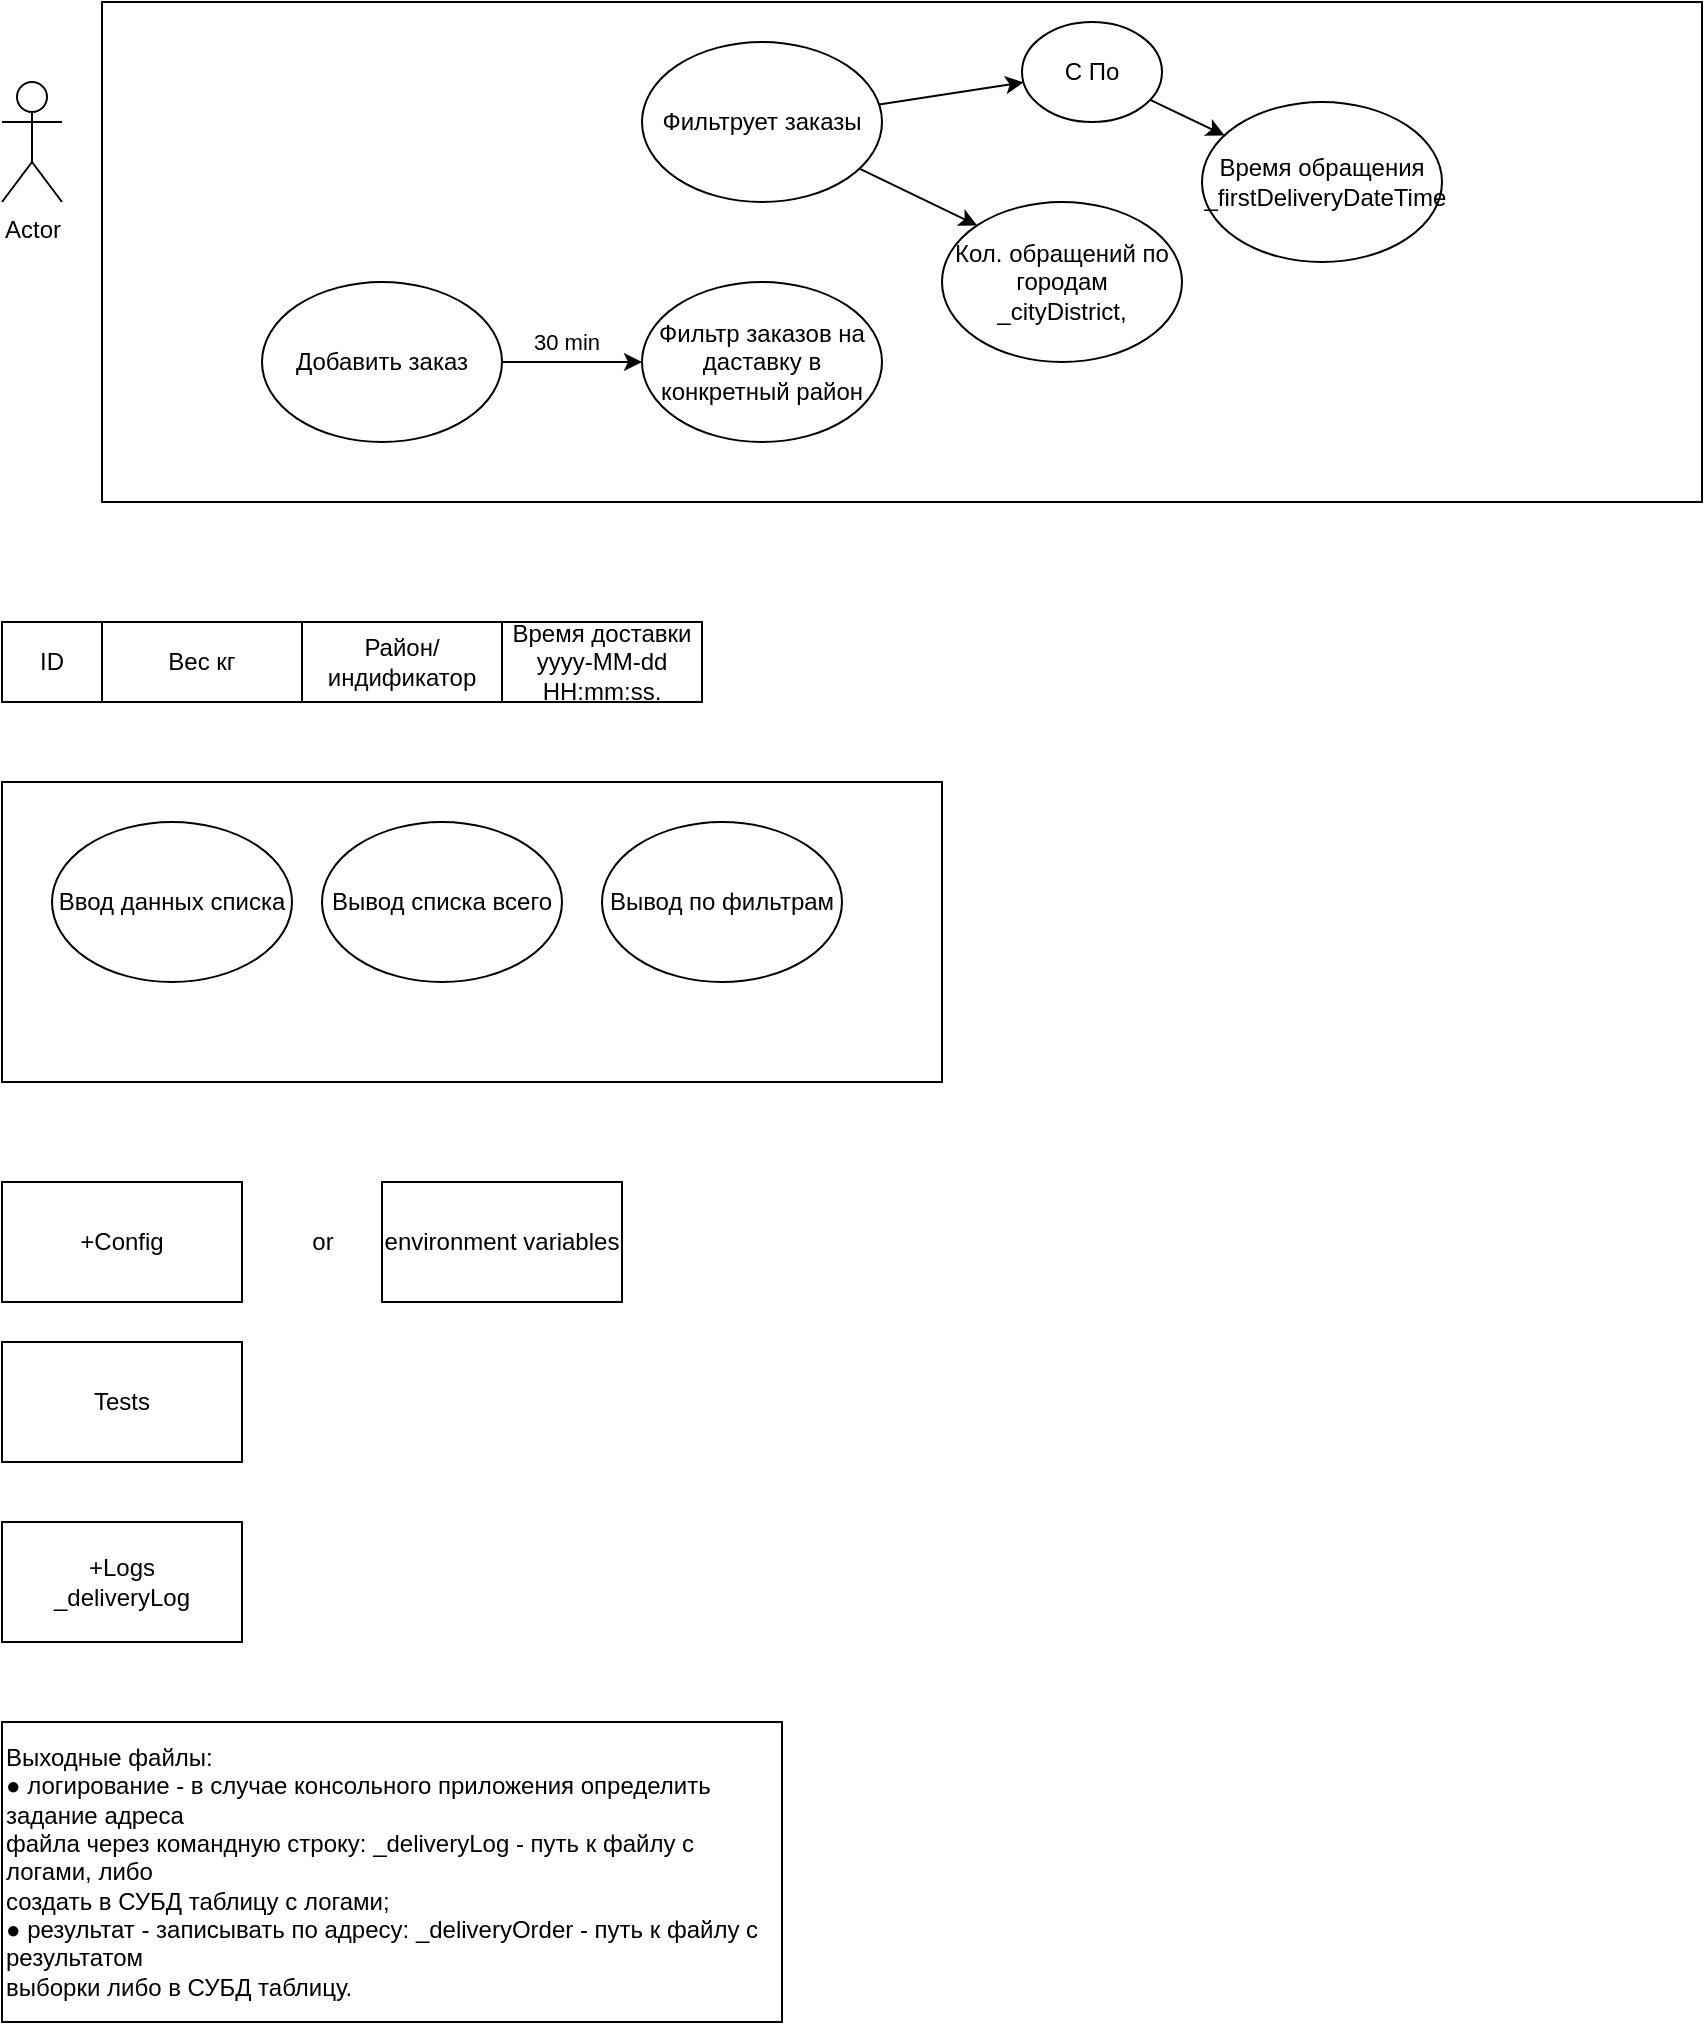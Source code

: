 <mxfile>
    <diagram id="bBDUrUussYN1V0q8UL7m" name="Page-1">
        <mxGraphModel dx="715" dy="331" grid="1" gridSize="10" guides="1" tooltips="1" connect="1" arrows="1" fold="1" page="1" pageScale="1" pageWidth="827" pageHeight="1169" math="0" shadow="0">
            <root>
                <mxCell id="0"/>
                <mxCell id="1" parent="0"/>
                <mxCell id="2" value="Actor" style="shape=umlActor;verticalLabelPosition=bottom;verticalAlign=top;html=1;outlineConnect=0;" parent="1" vertex="1">
                    <mxGeometry x="80" y="170" width="30" height="60" as="geometry"/>
                </mxCell>
                <mxCell id="3" value="" style="rounded=0;whiteSpace=wrap;html=1;" parent="1" vertex="1">
                    <mxGeometry x="130" y="130" width="800" height="250" as="geometry"/>
                </mxCell>
                <mxCell id="6" value="" style="edgeStyle=none;html=1;" parent="1" source="4" target="5" edge="1">
                    <mxGeometry relative="1" as="geometry"/>
                </mxCell>
                <mxCell id="33" style="edgeStyle=none;html=1;entryX=0;entryY=0;entryDx=0;entryDy=0;" edge="1" parent="1" source="4" target="8">
                    <mxGeometry relative="1" as="geometry"/>
                </mxCell>
                <mxCell id="4" value="Фильтрует заказы" style="ellipse;whiteSpace=wrap;html=1;" parent="1" vertex="1">
                    <mxGeometry x="400" y="150" width="120" height="80" as="geometry"/>
                </mxCell>
                <mxCell id="12" value="" style="edgeStyle=none;html=1;" parent="1" source="5" target="11" edge="1">
                    <mxGeometry relative="1" as="geometry"/>
                </mxCell>
                <mxCell id="5" value="С По" style="ellipse;whiteSpace=wrap;html=1;" parent="1" vertex="1">
                    <mxGeometry x="590" y="140" width="70" height="50" as="geometry"/>
                </mxCell>
                <mxCell id="8" value="Кол. обращений по городам&lt;br&gt;_cityDistrict," style="ellipse;whiteSpace=wrap;html=1;" parent="1" vertex="1">
                    <mxGeometry x="550" y="230" width="120" height="80" as="geometry"/>
                </mxCell>
                <mxCell id="11" value="Время обращения&lt;br&gt;&amp;nbsp;_firstDeliveryDateTime" style="ellipse;whiteSpace=wrap;html=1;" parent="1" vertex="1">
                    <mxGeometry x="680" y="180" width="120" height="80" as="geometry"/>
                </mxCell>
                <mxCell id="13" value="ID" style="rounded=0;whiteSpace=wrap;html=1;" parent="1" vertex="1">
                    <mxGeometry x="80" y="440" width="50" height="40" as="geometry"/>
                </mxCell>
                <mxCell id="15" value="Вес кг" style="rounded=0;whiteSpace=wrap;html=1;" parent="1" vertex="1">
                    <mxGeometry x="130" y="440" width="100" height="40" as="geometry"/>
                </mxCell>
                <mxCell id="16" value="Район/индификатор" style="rounded=0;whiteSpace=wrap;html=1;" parent="1" vertex="1">
                    <mxGeometry x="230" y="440" width="100" height="40" as="geometry"/>
                </mxCell>
                <mxCell id="17" value="Время доставки&lt;br&gt;yyyy-MM-dd HH:mm:ss." style="rounded=0;whiteSpace=wrap;html=1;" parent="1" vertex="1">
                    <mxGeometry x="330" y="440" width="100" height="40" as="geometry"/>
                </mxCell>
                <mxCell id="25" value="" style="edgeStyle=none;html=1;" parent="1" source="23" target="24" edge="1">
                    <mxGeometry relative="1" as="geometry"/>
                </mxCell>
                <mxCell id="26" value="30 min" style="edgeLabel;html=1;align=center;verticalAlign=middle;resizable=0;points=[];" parent="25" vertex="1" connectable="0">
                    <mxGeometry x="0.575" relative="1" as="geometry">
                        <mxPoint x="-23" y="-10" as="offset"/>
                    </mxGeometry>
                </mxCell>
                <mxCell id="23" value="Добавить заказ" style="ellipse;whiteSpace=wrap;html=1;" parent="1" vertex="1">
                    <mxGeometry x="210" y="270" width="120" height="80" as="geometry"/>
                </mxCell>
                <mxCell id="24" value="Фильтр заказов на даставку в конкретный район" style="ellipse;whiteSpace=wrap;html=1;" parent="1" vertex="1">
                    <mxGeometry x="400" y="270" width="120" height="80" as="geometry"/>
                </mxCell>
                <mxCell id="27" value="+Config" style="rounded=0;whiteSpace=wrap;html=1;" parent="1" vertex="1">
                    <mxGeometry x="80" y="720" width="120" height="60" as="geometry"/>
                </mxCell>
                <mxCell id="28" value="or" style="text;html=1;align=center;verticalAlign=middle;resizable=0;points=[];autosize=1;strokeColor=none;fillColor=none;" parent="1" vertex="1">
                    <mxGeometry x="225" y="735" width="30" height="30" as="geometry"/>
                </mxCell>
                <mxCell id="29" value="&lt;span style=&quot;&quot; data-src-align=&quot;11:5&quot; class=&quot;EzKURWReUAB5oZgtQNkl&quot;&gt;environment&lt;/span&gt;&lt;span style=&quot;&quot;&gt; &lt;/span&gt;&lt;span style=&quot;&quot; data-src-align=&quot;0:10&quot; class=&quot;EzKURWReUAB5oZgtQNkl&quot;&gt;variables&lt;/span&gt;" style="whiteSpace=wrap;html=1;" parent="1" vertex="1">
                    <mxGeometry x="270" y="720" width="120" height="60" as="geometry"/>
                </mxCell>
                <mxCell id="30" value="Tests" style="rounded=0;whiteSpace=wrap;html=1;" parent="1" vertex="1">
                    <mxGeometry x="80" y="800" width="120" height="60" as="geometry"/>
                </mxCell>
                <mxCell id="31" value="+Logs&lt;br&gt;_deliveryLog" style="rounded=0;whiteSpace=wrap;html=1;" parent="1" vertex="1">
                    <mxGeometry x="80" y="890" width="120" height="60" as="geometry"/>
                </mxCell>
                <mxCell id="32" value="&lt;div&gt;Выходные файлы:&lt;/div&gt;&lt;div&gt;● логирование - в случае консольного приложения определить задание адреса&lt;/div&gt;&lt;div&gt;файла через командную строку: _deliveryLog - путь к файлу с логами, либо&lt;/div&gt;&lt;div&gt;создать в СУБД таблицу с логами;&lt;/div&gt;&lt;div&gt;● результат - записывать по адресу: _deliveryOrder - путь к файлу с результатом&lt;/div&gt;&lt;div&gt;выборки либо в СУБД таблицу.&lt;/div&gt;" style="whiteSpace=wrap;html=1;align=left;" parent="1" vertex="1">
                    <mxGeometry x="80" y="990" width="390" height="150" as="geometry"/>
                </mxCell>
                <mxCell id="34" value="" style="rounded=0;whiteSpace=wrap;html=1;" vertex="1" parent="1">
                    <mxGeometry x="80" y="520" width="470" height="150" as="geometry"/>
                </mxCell>
                <mxCell id="35" value="Ввод данных списка" style="ellipse;whiteSpace=wrap;html=1;" vertex="1" parent="1">
                    <mxGeometry x="105" y="540" width="120" height="80" as="geometry"/>
                </mxCell>
                <mxCell id="36" value="Вывод списка всего" style="ellipse;whiteSpace=wrap;html=1;" vertex="1" parent="1">
                    <mxGeometry x="240" y="540" width="120" height="80" as="geometry"/>
                </mxCell>
                <mxCell id="37" value="Вывод по фильтрам" style="ellipse;whiteSpace=wrap;html=1;" vertex="1" parent="1">
                    <mxGeometry x="380" y="540" width="120" height="80" as="geometry"/>
                </mxCell>
            </root>
        </mxGraphModel>
    </diagram>
</mxfile>